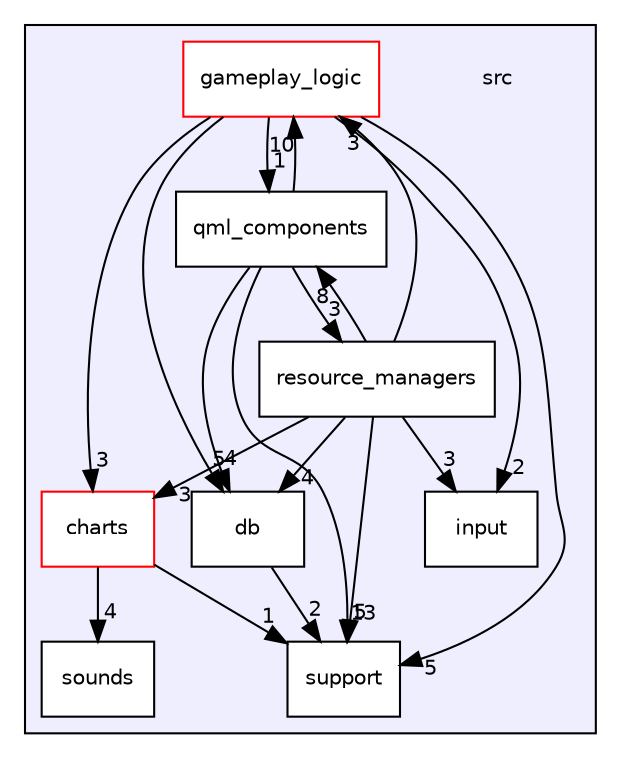 digraph "src" {
  compound=true
  node [ fontsize="10", fontname="Helvetica"];
  edge [ labelfontsize="10", labelfontname="Helvetica"];
  subgraph clusterdir_68267d1309a1af8e8297ef4c3efbcdba {
    graph [ bgcolor="#eeeeff", pencolor="black", label="" URL="dir_68267d1309a1af8e8297ef4c3efbcdba.html"];
    dir_68267d1309a1af8e8297ef4c3efbcdba [shape=plaintext label="src"];
  dir_b1e1480277e1bd1794b03e39c91b2dd4 [shape=box label="charts" fillcolor="white" style="filled" color="red" URL="dir_b1e1480277e1bd1794b03e39c91b2dd4.html"];
  dir_18fd539062cd3a2de3dfd78991cf728d [shape=box label="db" fillcolor="white" style="filled" URL="dir_18fd539062cd3a2de3dfd78991cf728d.html"];
  dir_532906d8876b5477dcd3b8816c48a7ca [shape=box label="gameplay_logic" fillcolor="white" style="filled" color="red" URL="dir_532906d8876b5477dcd3b8816c48a7ca.html"];
  dir_d365e15d984c8d0205117ee0c40d6716 [shape=box label="input" fillcolor="white" style="filled" URL="dir_d365e15d984c8d0205117ee0c40d6716.html"];
  dir_870fedec2d106ed34b9454ee795594d3 [shape=box label="qml_components" fillcolor="white" style="filled" URL="dir_870fedec2d106ed34b9454ee795594d3.html"];
  dir_527bc9af833e63dbc16533b60a5f5ab8 [shape=box label="resource_managers" fillcolor="white" style="filled" URL="dir_527bc9af833e63dbc16533b60a5f5ab8.html"];
  dir_a96564f6348ccf85c63c82abdf96cc4c [shape=box label="sounds" fillcolor="white" style="filled" URL="dir_a96564f6348ccf85c63c82abdf96cc4c.html"];
  dir_021c64f412f6b3b6708367bb6d6ca209 [shape=box label="support" fillcolor="white" style="filled" URL="dir_021c64f412f6b3b6708367bb6d6ca209.html"];
  }
  dir_532906d8876b5477dcd3b8816c48a7ca->dir_021c64f412f6b3b6708367bb6d6ca209 [headlabel="5", labeldistance=1.5 headhref="dir_000009_000015.html"];
  dir_532906d8876b5477dcd3b8816c48a7ca->dir_18fd539062cd3a2de3dfd78991cf728d [headlabel="5", labeldistance=1.5 headhref="dir_000009_000008.html"];
  dir_532906d8876b5477dcd3b8816c48a7ca->dir_870fedec2d106ed34b9454ee795594d3 [headlabel="1", labeldistance=1.5 headhref="dir_000009_000012.html"];
  dir_532906d8876b5477dcd3b8816c48a7ca->dir_b1e1480277e1bd1794b03e39c91b2dd4 [headlabel="3", labeldistance=1.5 headhref="dir_000009_000003.html"];
  dir_532906d8876b5477dcd3b8816c48a7ca->dir_d365e15d984c8d0205117ee0c40d6716 [headlabel="2", labeldistance=1.5 headhref="dir_000009_000011.html"];
  dir_18fd539062cd3a2de3dfd78991cf728d->dir_021c64f412f6b3b6708367bb6d6ca209 [headlabel="2", labeldistance=1.5 headhref="dir_000008_000015.html"];
  dir_870fedec2d106ed34b9454ee795594d3->dir_021c64f412f6b3b6708367bb6d6ca209 [headlabel="5", labeldistance=1.5 headhref="dir_000012_000015.html"];
  dir_870fedec2d106ed34b9454ee795594d3->dir_18fd539062cd3a2de3dfd78991cf728d [headlabel="4", labeldistance=1.5 headhref="dir_000012_000008.html"];
  dir_870fedec2d106ed34b9454ee795594d3->dir_527bc9af833e63dbc16533b60a5f5ab8 [headlabel="3", labeldistance=1.5 headhref="dir_000012_000013.html"];
  dir_870fedec2d106ed34b9454ee795594d3->dir_532906d8876b5477dcd3b8816c48a7ca [headlabel="10", labeldistance=1.5 headhref="dir_000012_000009.html"];
  dir_527bc9af833e63dbc16533b60a5f5ab8->dir_021c64f412f6b3b6708367bb6d6ca209 [headlabel="13", labeldistance=1.5 headhref="dir_000013_000015.html"];
  dir_527bc9af833e63dbc16533b60a5f5ab8->dir_18fd539062cd3a2de3dfd78991cf728d [headlabel="4", labeldistance=1.5 headhref="dir_000013_000008.html"];
  dir_527bc9af833e63dbc16533b60a5f5ab8->dir_532906d8876b5477dcd3b8816c48a7ca [headlabel="3", labeldistance=1.5 headhref="dir_000013_000009.html"];
  dir_527bc9af833e63dbc16533b60a5f5ab8->dir_870fedec2d106ed34b9454ee795594d3 [headlabel="8", labeldistance=1.5 headhref="dir_000013_000012.html"];
  dir_527bc9af833e63dbc16533b60a5f5ab8->dir_b1e1480277e1bd1794b03e39c91b2dd4 [headlabel="3", labeldistance=1.5 headhref="dir_000013_000003.html"];
  dir_527bc9af833e63dbc16533b60a5f5ab8->dir_d365e15d984c8d0205117ee0c40d6716 [headlabel="3", labeldistance=1.5 headhref="dir_000013_000011.html"];
  dir_b1e1480277e1bd1794b03e39c91b2dd4->dir_021c64f412f6b3b6708367bb6d6ca209 [headlabel="1", labeldistance=1.5 headhref="dir_000003_000015.html"];
  dir_b1e1480277e1bd1794b03e39c91b2dd4->dir_a96564f6348ccf85c63c82abdf96cc4c [headlabel="4", labeldistance=1.5 headhref="dir_000003_000014.html"];
}
